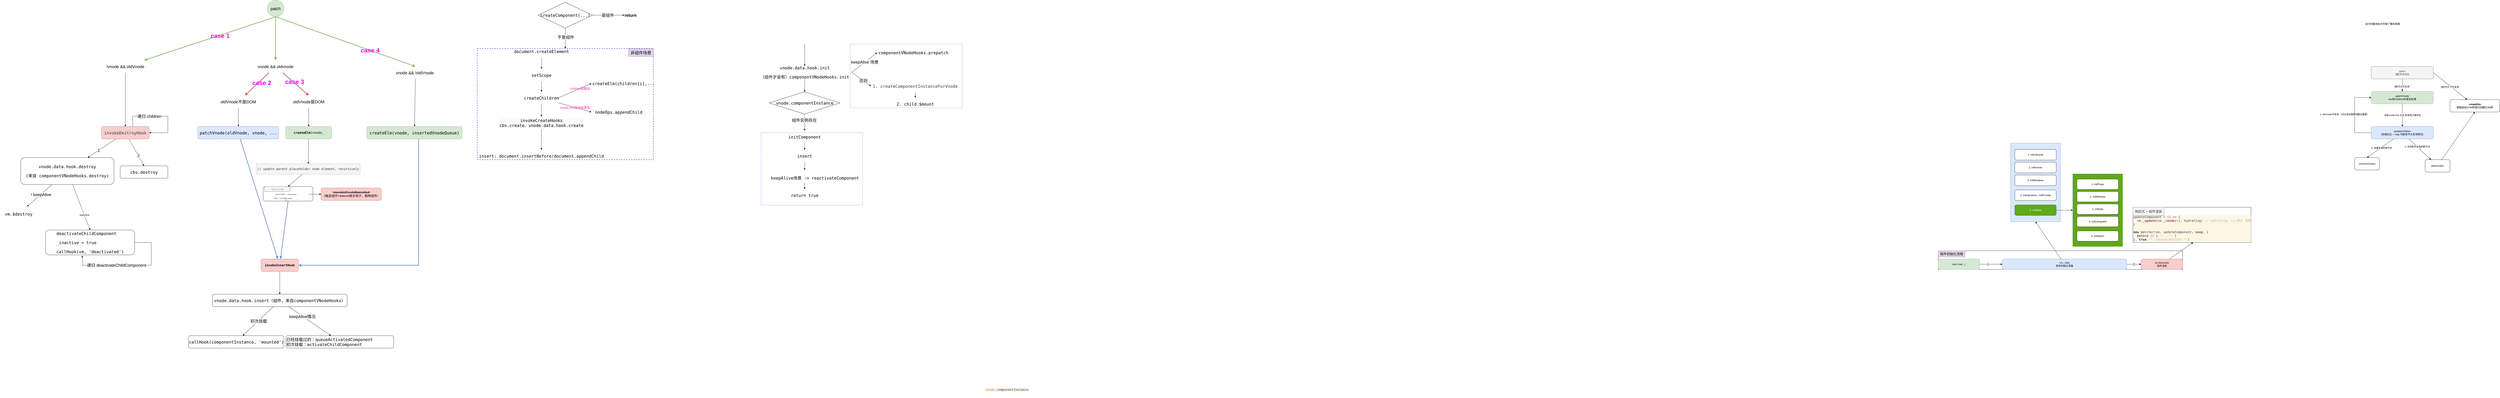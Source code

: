 <mxfile version="20.8.16" type="github">
  <diagram id="CYfjbphqx9tA-r45BFys" name="第 1 页">
    <mxGraphModel dx="9747" dy="4791" grid="1" gridSize="10" guides="1" tooltips="1" connect="1" arrows="1" fold="1" page="1" pageScale="1" pageWidth="827" pageHeight="1169" math="0" shadow="0">
      <root>
        <mxCell id="0" />
        <mxCell id="1" parent="0" />
        <mxCell id="4bwGVamTZCCQDD6INmVC-34" value="" style="rounded=0;whiteSpace=wrap;html=1;dashed=1;labelBackgroundColor=none;strokeColor=#3333FF;strokeWidth=1;fontSize=20;fontColor=default;fillColor=none;" parent="1" vertex="1">
          <mxGeometry x="-3340" y="-3178" width="540" height="308" as="geometry" />
        </mxCell>
        <mxCell id="4bwGVamTZCCQDD6INmVC-33" value="" style="rounded=0;whiteSpace=wrap;html=1;dashed=1;labelBackgroundColor=none;fontSize=20;fillColor=none;strokeWidth=1;strokeColor=#3333FF;" parent="1" vertex="1">
          <mxGeometry x="-3770" y="-2750" width="490" height="350" as="geometry" />
        </mxCell>
        <mxCell id="4bwGVamTZCCQDD6INmVC-31" value="" style="rounded=0;whiteSpace=wrap;html=1;dashed=1;labelBackgroundColor=none;fontSize=20;fontColor=#333333;fillColor=none;strokeColor=#3333FF;strokeWidth=2;" parent="1" vertex="1">
          <mxGeometry x="-5140" y="-3157" width="850" height="537" as="geometry" />
        </mxCell>
        <mxCell id="IgrU8c0RmBnP60wYQgWF-72" value="" style="rounded=0;whiteSpace=wrap;html=1;labelBackgroundColor=none;fontSize=16;" parent="1" vertex="1">
          <mxGeometry x="1910" y="-2180" width="1180" height="90" as="geometry" />
        </mxCell>
        <mxCell id="-97AYH8ZoUTmS3safVxG-1" value="运行时脚本执行时做了哪些事情" style="text;html=1;strokeColor=none;fillColor=none;align=center;verticalAlign=middle;whiteSpace=wrap;rounded=0;" parent="1" vertex="1">
          <mxGeometry x="3920" y="-3300" width="270" height="50" as="geometry" />
        </mxCell>
        <mxCell id="nyC_OaXjF2CT9D5yMoAg-6" style="edgeStyle=orthogonalEdgeStyle;rounded=0;orthogonalLoop=1;jettySize=auto;html=1;entryX=0.5;entryY=0;entryDx=0;entryDy=0;" parent="1" source="nyC_OaXjF2CT9D5yMoAg-3" target="nyC_OaXjF2CT9D5yMoAg-4" edge="1">
          <mxGeometry relative="1" as="geometry" />
        </mxCell>
        <mxCell id="nyC_OaXjF2CT9D5yMoAg-7" value="(根)节点可复用" style="edgeLabel;html=1;align=center;verticalAlign=middle;resizable=0;points=[];" parent="nyC_OaXjF2CT9D5yMoAg-6" vertex="1" connectable="0">
          <mxGeometry x="0.233" y="-3" relative="1" as="geometry">
            <mxPoint as="offset" />
          </mxGeometry>
        </mxCell>
        <mxCell id="nyC_OaXjF2CT9D5yMoAg-13" style="rounded=0;orthogonalLoop=1;jettySize=auto;html=1;exitX=1;exitY=0.5;exitDx=0;exitDy=0;" parent="1" source="nyC_OaXjF2CT9D5yMoAg-3" target="nyC_OaXjF2CT9D5yMoAg-12" edge="1">
          <mxGeometry relative="1" as="geometry" />
        </mxCell>
        <mxCell id="nyC_OaXjF2CT9D5yMoAg-14" value="(根)节点 不可复用" style="edgeLabel;html=1;align=center;verticalAlign=middle;resizable=0;points=[];" parent="nyC_OaXjF2CT9D5yMoAg-13" vertex="1" connectable="0">
          <mxGeometry x="0.057" y="2" relative="1" as="geometry">
            <mxPoint x="-8" y="2" as="offset" />
          </mxGeometry>
        </mxCell>
        <mxCell id="nyC_OaXjF2CT9D5yMoAg-3" value="patch&lt;br&gt;(根)节点对比" style="rounded=1;whiteSpace=wrap;html=1;fillColor=#f5f5f5;fontColor=#333333;strokeColor=#666666;" parent="1" vertex="1">
          <mxGeometry x="4000" y="-3070" width="300" height="60" as="geometry" />
        </mxCell>
        <mxCell id="nyC_OaXjF2CT9D5yMoAg-10" style="edgeStyle=orthogonalEdgeStyle;rounded=0;orthogonalLoop=1;jettySize=auto;html=1;" parent="1" source="nyC_OaXjF2CT9D5yMoAg-4" target="nyC_OaXjF2CT9D5yMoAg-5" edge="1">
          <mxGeometry relative="1" as="geometry" />
        </mxCell>
        <mxCell id="nyC_OaXjF2CT9D5yMoAg-11" value="没有vnode.text 并且 新老孩子都存在" style="edgeLabel;html=1;align=center;verticalAlign=middle;resizable=0;points=[];" parent="nyC_OaXjF2CT9D5yMoAg-10" vertex="1" connectable="0">
          <mxGeometry x="-0.017" y="1" relative="1" as="geometry">
            <mxPoint y="1" as="offset" />
          </mxGeometry>
        </mxCell>
        <mxCell id="nyC_OaXjF2CT9D5yMoAg-4" value="patchVnode&lt;br&gt;text和children的差异处理" style="rounded=1;whiteSpace=wrap;html=1;fillColor=#d5e8d4;strokeColor=#82b366;" parent="1" vertex="1">
          <mxGeometry x="4000" y="-2950" width="300" height="60" as="geometry" />
        </mxCell>
        <mxCell id="nyC_OaXjF2CT9D5yMoAg-19" style="edgeStyle=orthogonalEdgeStyle;rounded=0;orthogonalLoop=1;jettySize=auto;html=1;entryX=0;entryY=0.5;entryDx=0;entryDy=0;" parent="1" source="nyC_OaXjF2CT9D5yMoAg-5" target="nyC_OaXjF2CT9D5yMoAg-4" edge="1">
          <mxGeometry relative="1" as="geometry">
            <Array as="points">
              <mxPoint x="3920" y="-2750" />
              <mxPoint x="3920" y="-2920" />
            </Array>
          </mxGeometry>
        </mxCell>
        <mxCell id="nyC_OaXjF2CT9D5yMoAg-20" value="1. oldVnode可复用 （对比完还需要调整位置哦）" style="edgeLabel;html=1;align=center;verticalAlign=middle;resizable=0;points=[];" parent="nyC_OaXjF2CT9D5yMoAg-19" vertex="1" connectable="0">
          <mxGeometry x="0.174" y="-2" relative="1" as="geometry">
            <mxPoint x="-52" y="24" as="offset" />
          </mxGeometry>
        </mxCell>
        <mxCell id="nyC_OaXjF2CT9D5yMoAg-29" style="rounded=0;orthogonalLoop=1;jettySize=auto;html=1;" parent="1" source="nyC_OaXjF2CT9D5yMoAg-5" target="nyC_OaXjF2CT9D5yMoAg-27" edge="1">
          <mxGeometry relative="1" as="geometry" />
        </mxCell>
        <mxCell id="nyC_OaXjF2CT9D5yMoAg-32" value="2. 未找到可复用的新节点" style="edgeLabel;html=1;align=center;verticalAlign=middle;resizable=0;points=[];" parent="nyC_OaXjF2CT9D5yMoAg-29" vertex="1" connectable="0">
          <mxGeometry x="-0.258" y="1" relative="1" as="geometry">
            <mxPoint as="offset" />
          </mxGeometry>
        </mxCell>
        <mxCell id="nyC_OaXjF2CT9D5yMoAg-30" style="rounded=0;orthogonalLoop=1;jettySize=auto;html=1;entryX=0.5;entryY=0;entryDx=0;entryDy=0;" parent="1" source="nyC_OaXjF2CT9D5yMoAg-5" target="nyC_OaXjF2CT9D5yMoAg-23" edge="1">
          <mxGeometry relative="1" as="geometry" />
        </mxCell>
        <mxCell id="nyC_OaXjF2CT9D5yMoAg-31" value="3. 未被复用的老节点" style="edgeLabel;html=1;align=center;verticalAlign=middle;resizable=0;points=[];" parent="nyC_OaXjF2CT9D5yMoAg-30" vertex="1" connectable="0">
          <mxGeometry x="-0.07" y="1" relative="1" as="geometry">
            <mxPoint x="1" as="offset" />
          </mxGeometry>
        </mxCell>
        <mxCell id="nyC_OaXjF2CT9D5yMoAg-5" value="updateChildren&lt;br&gt;(双端对比 + map 判断老节点复用情况)" style="rounded=1;whiteSpace=wrap;html=1;fillColor=#dae8fc;strokeColor=#6c8ebf;" parent="1" vertex="1">
          <mxGeometry x="4000" y="-2780" width="300" height="60" as="geometry" />
        </mxCell>
        <mxCell id="nyC_OaXjF2CT9D5yMoAg-12" value="&lt;b&gt;createElm&lt;/b&gt;&lt;br&gt;根据虚拟DOM树递归创建DOM树" style="rounded=1;whiteSpace=wrap;html=1;" parent="1" vertex="1">
          <mxGeometry x="4380" y="-2910" width="240" height="60" as="geometry" />
        </mxCell>
        <mxCell id="nyC_OaXjF2CT9D5yMoAg-23" value="removeVnodes" style="rounded=1;whiteSpace=wrap;html=1;" parent="1" vertex="1">
          <mxGeometry x="3920" y="-2630" width="120" height="60" as="geometry" />
        </mxCell>
        <mxCell id="nyC_OaXjF2CT9D5yMoAg-35" style="edgeStyle=none;rounded=0;orthogonalLoop=1;jettySize=auto;html=1;entryX=0.5;entryY=1;entryDx=0;entryDy=0;" parent="1" source="nyC_OaXjF2CT9D5yMoAg-27" target="nyC_OaXjF2CT9D5yMoAg-12" edge="1">
          <mxGeometry relative="1" as="geometry" />
        </mxCell>
        <mxCell id="nyC_OaXjF2CT9D5yMoAg-27" value="addVnodes" style="rounded=1;whiteSpace=wrap;html=1;" parent="1" vertex="1">
          <mxGeometry x="4260" y="-2620" width="120" height="60" as="geometry" />
        </mxCell>
        <mxCell id="IgrU8c0RmBnP60wYQgWF-32" value="" style="group;fillColor=#fff2cc;strokeColor=#d6b656;container=0;" parent="1" vertex="1" connectable="0">
          <mxGeometry x="2260" y="-2700" width="240" height="380" as="geometry" />
        </mxCell>
        <mxCell id="IgrU8c0RmBnP60wYQgWF-27" value="" style="rounded=0;whiteSpace=wrap;html=1;labelBackgroundColor=none;fontSize=16;fillColor=#dae8fc;strokeColor=#6c8ebf;" parent="1" vertex="1">
          <mxGeometry x="2260" y="-2700" width="240" height="380" as="geometry" />
        </mxCell>
        <mxCell id="IgrU8c0RmBnP60wYQgWF-4" value="1. initLifecycle" style="rounded=1;whiteSpace=wrap;html=1;" parent="1" vertex="1">
          <mxGeometry x="2280" y="-2669.412" width="200" height="51.471" as="geometry" />
        </mxCell>
        <mxCell id="IgrU8c0RmBnP60wYQgWF-5" value="2. initEvents" style="rounded=1;whiteSpace=wrap;html=1;" parent="1" vertex="1">
          <mxGeometry x="2280" y="-2607.647" width="200" height="51.471" as="geometry" />
        </mxCell>
        <mxCell id="IgrU8c0RmBnP60wYQgWF-6" value="3. initRenderer" style="rounded=1;whiteSpace=wrap;html=1;" parent="1" vertex="1">
          <mxGeometry x="2280" y="-2545.882" width="200" height="51.471" as="geometry" />
        </mxCell>
        <mxCell id="IgrU8c0RmBnP60wYQgWF-7" value="4. initInjections、initProvide" style="rounded=1;whiteSpace=wrap;html=1;" parent="1" vertex="1">
          <mxGeometry x="2280" y="-2473.824" width="200" height="51.471" as="geometry" />
        </mxCell>
        <mxCell id="IgrU8c0RmBnP60wYQgWF-8" value="5. initState" style="rounded=1;whiteSpace=wrap;html=1;fillColor=#60a917;fontColor=#ffffff;strokeColor=#2D7600;" parent="1" vertex="1">
          <mxGeometry x="2280" y="-2401.765" width="200" height="51.471" as="geometry" />
        </mxCell>
        <mxCell id="IgrU8c0RmBnP60wYQgWF-45" style="rounded=0;orthogonalLoop=1;jettySize=auto;html=1;fontSize=16;" parent="1" source="IgrU8c0RmBnP60wYQgWF-8" target="IgrU8c0RmBnP60wYQgWF-44" edge="1">
          <mxGeometry relative="1" as="geometry" />
        </mxCell>
        <mxCell id="IgrU8c0RmBnP60wYQgWF-66" style="edgeStyle=none;rounded=0;orthogonalLoop=1;jettySize=auto;html=1;entryX=0;entryY=0.5;entryDx=0;entryDy=0;fontSize=16;" parent="1" source="IgrU8c0RmBnP60wYQgWF-55" target="IgrU8c0RmBnP60wYQgWF-56" edge="1">
          <mxGeometry relative="1" as="geometry" />
        </mxCell>
        <mxCell id="IgrU8c0RmBnP60wYQgWF-69" value="1" style="edgeLabel;html=1;align=center;verticalAlign=middle;resizable=0;points=[];fontSize=16;" parent="IgrU8c0RmBnP60wYQgWF-66" vertex="1" connectable="0">
          <mxGeometry x="-0.257" y="1" relative="1" as="geometry">
            <mxPoint y="1" as="offset" />
          </mxGeometry>
        </mxCell>
        <mxCell id="IgrU8c0RmBnP60wYQgWF-55" value="new Vue(...)" style="rounded=1;whiteSpace=wrap;html=1;fillColor=#d5e8d4;strokeColor=#82b366;" parent="1" vertex="1">
          <mxGeometry x="1910" y="-2140" width="200" height="50" as="geometry" />
        </mxCell>
        <mxCell id="IgrU8c0RmBnP60wYQgWF-68" style="edgeStyle=none;rounded=0;orthogonalLoop=1;jettySize=auto;html=1;entryX=0;entryY=0.5;entryDx=0;entryDy=0;fontSize=16;" parent="1" source="IgrU8c0RmBnP60wYQgWF-56" target="IgrU8c0RmBnP60wYQgWF-67" edge="1">
          <mxGeometry relative="1" as="geometry" />
        </mxCell>
        <mxCell id="IgrU8c0RmBnP60wYQgWF-70" value="2" style="edgeLabel;html=1;align=center;verticalAlign=middle;resizable=0;points=[];fontSize=16;" parent="IgrU8c0RmBnP60wYQgWF-68" vertex="1" connectable="0">
          <mxGeometry y="1" relative="1" as="geometry">
            <mxPoint y="1" as="offset" />
          </mxGeometry>
        </mxCell>
        <mxCell id="IgrU8c0RmBnP60wYQgWF-56" value="vm._init()&lt;br&gt;各种初始化准备" style="rounded=1;whiteSpace=wrap;html=1;fillColor=#dae8fc;strokeColor=#6c8ebf;" parent="1" vertex="1">
          <mxGeometry x="2220" y="-2140" width="600" height="50" as="geometry" />
        </mxCell>
        <mxCell id="IgrU8c0RmBnP60wYQgWF-62" value="" style="group" parent="1" vertex="1" connectable="0">
          <mxGeometry x="2560" y="-2551.03" width="240" height="350" as="geometry" />
        </mxCell>
        <mxCell id="IgrU8c0RmBnP60wYQgWF-44" value="" style="rounded=0;whiteSpace=wrap;html=1;labelBackgroundColor=none;fontSize=16;fillColor=#60a917;strokeColor=#2D7600;fontColor=#ffffff;" parent="IgrU8c0RmBnP60wYQgWF-62" vertex="1">
          <mxGeometry width="240" height="350" as="geometry" />
        </mxCell>
        <mxCell id="IgrU8c0RmBnP60wYQgWF-9" value="1. initProps" style="rounded=1;whiteSpace=wrap;html=1;" parent="IgrU8c0RmBnP60wYQgWF-62" vertex="1">
          <mxGeometry x="20" y="25" width="200" height="50" as="geometry" />
        </mxCell>
        <mxCell id="IgrU8c0RmBnP60wYQgWF-10" value="2.&amp;nbsp;initMethods" style="rounded=1;whiteSpace=wrap;html=1;" parent="IgrU8c0RmBnP60wYQgWF-62" vertex="1">
          <mxGeometry x="20" y="85" width="200" height="50" as="geometry" />
        </mxCell>
        <mxCell id="IgrU8c0RmBnP60wYQgWF-11" value="3.&amp;nbsp;initData" style="rounded=1;whiteSpace=wrap;html=1;" parent="IgrU8c0RmBnP60wYQgWF-62" vertex="1">
          <mxGeometry x="20" y="145" width="200" height="50" as="geometry" />
        </mxCell>
        <mxCell id="IgrU8c0RmBnP60wYQgWF-12" value="4.&amp;nbsp;initComputed" style="rounded=1;whiteSpace=wrap;html=1;" parent="IgrU8c0RmBnP60wYQgWF-62" vertex="1">
          <mxGeometry x="20" y="205" width="200" height="50" as="geometry" />
        </mxCell>
        <mxCell id="IgrU8c0RmBnP60wYQgWF-13" value="5.&amp;nbsp;initWatch" style="rounded=1;whiteSpace=wrap;html=1;" parent="IgrU8c0RmBnP60wYQgWF-62" vertex="1">
          <mxGeometry x="20" y="275" width="200" height="50" as="geometry" />
        </mxCell>
        <mxCell id="IgrU8c0RmBnP60wYQgWF-67" value="vm.$mount()&lt;br&gt;组件渲染" style="rounded=1;whiteSpace=wrap;html=1;fillColor=#f8cecc;strokeColor=#b85450;" parent="1" vertex="1">
          <mxGeometry x="2890" y="-2140" width="200" height="50" as="geometry" />
        </mxCell>
        <mxCell id="IgrU8c0RmBnP60wYQgWF-65" style="edgeStyle=none;rounded=0;orthogonalLoop=1;jettySize=auto;html=1;entryX=0.5;entryY=1;entryDx=0;entryDy=0;fontSize=16;" parent="1" source="IgrU8c0RmBnP60wYQgWF-56" target="IgrU8c0RmBnP60wYQgWF-27" edge="1">
          <mxGeometry relative="1" as="geometry" />
        </mxCell>
        <mxCell id="IgrU8c0RmBnP60wYQgWF-73" value="组件初始化流程" style="text;html=1;strokeColor=#9673a6;fillColor=#e1d5e7;align=center;verticalAlign=middle;whiteSpace=wrap;rounded=0;fontSize=16;" parent="1" vertex="1">
          <mxGeometry x="1910" y="-2180" width="130" height="30" as="geometry" />
        </mxCell>
        <mxCell id="IgrU8c0RmBnP60wYQgWF-80" value="" style="group" parent="1" vertex="1" connectable="0">
          <mxGeometry x="2850" y="-2390" width="570" height="170" as="geometry" />
        </mxCell>
        <mxCell id="IgrU8c0RmBnP60wYQgWF-78" value="" style="rounded=0;whiteSpace=wrap;html=1;labelBackgroundColor=none;fontSize=16;" parent="IgrU8c0RmBnP60wYQgWF-80" vertex="1">
          <mxGeometry width="570" height="170" as="geometry" />
        </mxCell>
        <mxCell id="IgrU8c0RmBnP60wYQgWF-76" value="&lt;pre style=&quot;background-color:#fdf6e3;color:#2f3f50;font-family:&#39;Fira Code&#39;,monospace;font-size:11.3pt;&quot;&gt;updateComponent &lt;span style=&quot;color:#9b3a63;&quot;&gt;= &lt;/span&gt;() &lt;span style=&quot;color:#9b3a63;&quot;&gt;=&amp;gt; &lt;/span&gt;{&lt;br&gt;  vm.&lt;span style=&quot;color:#9b3a63;font-weight:bold;&quot;&gt;_update&lt;/span&gt;(vm.&lt;span style=&quot;color:#9b3a63;font-weight:bold;&quot;&gt;_render&lt;/span&gt;(), hydrating) &lt;span style=&quot;color:#beb7a2;font-style:italic;&quot;&gt;// hydrating: ssr&lt;/span&gt;&lt;span style=&quot;color:#beb7a2;font-style:italic;font-family:&#39;Menlo-Regular&#39;,monospace;&quot;&gt;相关 忽略&lt;br&gt;&lt;/span&gt;}&lt;br&gt;&lt;br&gt;&lt;span style=&quot;color:#16395a;font-weight:bold;&quot;&gt;new &lt;/span&gt;Watcher(vm, updateComponent, &lt;span style=&quot;color:#9b3a63;font-weight:bold;&quot;&gt;noop&lt;/span&gt;, {&lt;br&gt;  &lt;span style=&quot;color:#9b3a63;font-weight:bold;&quot;&gt;before &lt;/span&gt;() { &lt;span style=&quot;color:#beb7a2;font-style:italic;&quot;&gt;/*...*/ &lt;/span&gt;}&lt;br&gt;}, &lt;span style=&quot;color:#16395a;font-weight:bold;&quot;&gt;true &lt;/span&gt;&lt;span style=&quot;color:#beb7a2;font-style:italic;&quot;&gt;/* isRenderWatcher */&lt;/span&gt;)&lt;/pre&gt;" style="text;whiteSpace=wrap;html=1;fontSize=16;verticalAlign=middle;" parent="IgrU8c0RmBnP60wYQgWF-80" vertex="1">
          <mxGeometry y="39.71" width="570" height="121.76" as="geometry" />
        </mxCell>
        <mxCell id="IgrU8c0RmBnP60wYQgWF-77" value="响应式 + 组件渲染" style="rounded=0;whiteSpace=wrap;html=1;labelBackgroundColor=none;fontSize=16;fillColor=#f5f5f5;strokeColor=#666666;fontColor=#333333;" parent="IgrU8c0RmBnP60wYQgWF-80" vertex="1">
          <mxGeometry width="150" height="40" as="geometry" />
        </mxCell>
        <mxCell id="IgrU8c0RmBnP60wYQgWF-79" style="edgeStyle=none;rounded=0;orthogonalLoop=1;jettySize=auto;html=1;exitX=1;exitY=0.5;exitDx=0;exitDy=0;fontSize=16;" parent="IgrU8c0RmBnP60wYQgWF-80" source="IgrU8c0RmBnP60wYQgWF-77" target="IgrU8c0RmBnP60wYQgWF-77" edge="1">
          <mxGeometry relative="1" as="geometry" />
        </mxCell>
        <mxCell id="IgrU8c0RmBnP60wYQgWF-81" style="edgeStyle=none;rounded=0;orthogonalLoop=1;jettySize=auto;html=1;fontSize=16;entryX=0.509;entryY=1.07;entryDx=0;entryDy=0;entryPerimeter=0;" parent="1" source="IgrU8c0RmBnP60wYQgWF-67" target="IgrU8c0RmBnP60wYQgWF-76" edge="1">
          <mxGeometry relative="1" as="geometry" />
        </mxCell>
        <mxCell id="qLNd9muEBpBftxDDXbBB-7" style="rounded=0;orthogonalLoop=1;jettySize=auto;html=1;entryX=0.5;entryY=0;entryDx=0;entryDy=0;" parent="1" source="qLNd9muEBpBftxDDXbBB-2" target="qLNd9muEBpBftxDDXbBB-5" edge="1">
          <mxGeometry relative="1" as="geometry" />
        </mxCell>
        <mxCell id="qLNd9muEBpBftxDDXbBB-20" value="&lt;font style=&quot;font-size: 20px;&quot;&gt;2&lt;/font&gt;" style="edgeLabel;html=1;align=center;verticalAlign=middle;resizable=0;points=[];labelBackgroundColor=default;fontColor=default;" parent="qLNd9muEBpBftxDDXbBB-7" vertex="1" connectable="0">
          <mxGeometry x="0.218" y="1" relative="1" as="geometry">
            <mxPoint y="1" as="offset" />
          </mxGeometry>
        </mxCell>
        <mxCell id="qLNd9muEBpBftxDDXbBB-8" style="rounded=0;orthogonalLoop=1;jettySize=auto;html=1;" parent="1" source="qLNd9muEBpBftxDDXbBB-2" target="qLNd9muEBpBftxDDXbBB-6" edge="1">
          <mxGeometry relative="1" as="geometry" />
        </mxCell>
        <mxCell id="qLNd9muEBpBftxDDXbBB-21" value="&lt;font style=&quot;font-size: 20px;&quot;&gt;1&lt;/font&gt;" style="edgeLabel;html=1;align=center;verticalAlign=middle;resizable=0;points=[];labelBackgroundColor=default;fontColor=default;" parent="qLNd9muEBpBftxDDXbBB-8" vertex="1" connectable="0">
          <mxGeometry x="0.21" y="-2" relative="1" as="geometry">
            <mxPoint y="1" as="offset" />
          </mxGeometry>
        </mxCell>
        <mxCell id="qLNd9muEBpBftxDDXbBB-2" value="&lt;pre style=&quot;color: rgb(47, 63, 80); font-family: &amp;quot;Fira Code&amp;quot;, monospace; font-size: 20px;&quot;&gt;invokeDestroyHook&lt;/pre&gt;" style="rounded=1;whiteSpace=wrap;html=1;fillColor=#f8cecc;strokeColor=#b85450;fontSize=20;" parent="1" vertex="1">
          <mxGeometry x="-6953" y="-2780" width="230" height="60" as="geometry" />
        </mxCell>
        <mxCell id="qLNd9muEBpBftxDDXbBB-5" value="&lt;pre style=&quot;font-family: &amp;quot;Fira Code&amp;quot;, monospace; font-size: 20px;&quot;&gt;cbs.destroy&lt;/pre&gt;" style="rounded=1;whiteSpace=wrap;html=1;labelBackgroundColor=none;fontColor=default;fontSize=20;" parent="1" vertex="1">
          <mxGeometry x="-6863" y="-2590" width="230" height="60" as="geometry" />
        </mxCell>
        <mxCell id="qLNd9muEBpBftxDDXbBB-17" style="edgeStyle=none;rounded=0;orthogonalLoop=1;jettySize=auto;html=1;entryX=0.5;entryY=0;entryDx=0;entryDy=0;labelBackgroundColor=default;fontColor=default;" parent="1" source="qLNd9muEBpBftxDDXbBB-6" target="qLNd9muEBpBftxDDXbBB-31" edge="1">
          <mxGeometry relative="1" as="geometry">
            <mxPoint x="-6243" y="-2770.192" as="targetPoint" />
          </mxGeometry>
        </mxCell>
        <mxCell id="qLNd9muEBpBftxDDXbBB-19" value="keepAlive" style="edgeLabel;html=1;align=center;verticalAlign=middle;resizable=0;points=[];labelBackgroundColor=default;fontColor=default;" parent="qLNd9muEBpBftxDDXbBB-17" vertex="1" connectable="0">
          <mxGeometry x="0.34" y="1" relative="1" as="geometry">
            <mxPoint as="offset" />
          </mxGeometry>
        </mxCell>
        <mxCell id="Tw7vDCOJv9hkWKka9X_p-127" style="rounded=0;orthogonalLoop=1;jettySize=auto;html=1;labelBackgroundColor=default;fontSize=20;fontColor=default;" parent="1" source="qLNd9muEBpBftxDDXbBB-6" target="qLNd9muEBpBftxDDXbBB-11" edge="1">
          <mxGeometry relative="1" as="geometry" />
        </mxCell>
        <mxCell id="Tw7vDCOJv9hkWKka9X_p-138" value="!&amp;nbsp;keepAlive" style="edgeLabel;html=1;align=center;verticalAlign=middle;resizable=0;points=[];fontSize=20;fontColor=default;" parent="Tw7vDCOJv9hkWKka9X_p-127" vertex="1" connectable="0">
          <mxGeometry x="-0.1" y="1" relative="1" as="geometry">
            <mxPoint y="-1" as="offset" />
          </mxGeometry>
        </mxCell>
        <mxCell id="qLNd9muEBpBftxDDXbBB-6" value="&lt;pre style=&quot;font-family: &amp;quot;Fira Code&amp;quot;, monospace; font-size: 20px;&quot;&gt;vnode.data.hook.destroy&lt;/pre&gt;&lt;pre style=&quot;font-family: &amp;quot;Fira Code&amp;quot;, monospace; font-size: 20px;&quot;&gt;(来自 componentVNodeHooks.destroy)&lt;/pre&gt;" style="rounded=1;html=1;labelBackgroundColor=none;fontColor=default;fillColor=none;fontSize=20;whiteSpace=wrap;" parent="1" vertex="1">
          <mxGeometry x="-7343" y="-2630" width="450" height="130" as="geometry" />
        </mxCell>
        <mxCell id="qLNd9muEBpBftxDDXbBB-11" value="&lt;pre style=&quot;font-family: &amp;quot;Fira Code&amp;quot;, monospace; font-size: 20px;&quot;&gt;vm.$destroy&lt;/pre&gt;" style="text;whiteSpace=wrap;html=1;labelBackgroundColor=none;fontColor=default;fontSize=20;verticalAlign=middle;align=center;" parent="1" vertex="1">
          <mxGeometry x="-7443" y="-2394" width="180" height="72" as="geometry" />
        </mxCell>
        <mxCell id="qLNd9muEBpBftxDDXbBB-31" value="&lt;pre style=&quot;border-color: var(--border-color); text-align: left; font-family: &amp;quot;Fira Code&amp;quot;, monospace; font-size: 20px;&quot;&gt;deactivateChildComponent&lt;br style=&quot;border-color: var(--border-color); font-size: 20px;&quot;&gt;&lt;pre style=&quot;border-color: var(--border-color); font-family: &amp;quot;Fira Code&amp;quot;, monospace; font-size: 20px;&quot;&gt;_inactive = true&lt;br style=&quot;border-color: var(--border-color); font-size: 20px;&quot;&gt;&lt;pre style=&quot;border-color: var(--border-color); font-family: &amp;quot;Fira Code&amp;quot;, monospace; font-size: 20px;&quot;&gt;callHook(vm, &lt;span style=&quot;border-color: var(--border-color); font-size: 20px;&quot;&gt;&#39;deactivated&#39;&lt;/span&gt;)&lt;/pre&gt;&lt;/pre&gt;&lt;/pre&gt;" style="rounded=1;whiteSpace=wrap;html=1;labelBackgroundColor=none;fontColor=default;fontSize=20;fontStyle=0;" parent="1" vertex="1">
          <mxGeometry x="-7223" y="-2280" width="430" height="120" as="geometry" />
        </mxCell>
        <mxCell id="qLNd9muEBpBftxDDXbBB-32" style="edgeStyle=orthogonalEdgeStyle;rounded=0;orthogonalLoop=1;jettySize=auto;html=1;entryX=0.412;entryY=1.028;entryDx=0;entryDy=0;entryPerimeter=0;exitX=1;exitY=0.5;exitDx=0;exitDy=0;labelBackgroundColor=default;fontColor=default;" parent="1" source="qLNd9muEBpBftxDDXbBB-31" target="qLNd9muEBpBftxDDXbBB-31" edge="1">
          <mxGeometry relative="1" as="geometry">
            <Array as="points">
              <mxPoint x="-6713" y="-2220" />
              <mxPoint x="-6713" y="-2110" />
              <mxPoint x="-7046" y="-2110" />
            </Array>
          </mxGeometry>
        </mxCell>
        <mxCell id="qLNd9muEBpBftxDDXbBB-33" value="&lt;font style=&quot;font-size: 20px;&quot;&gt;递归&amp;nbsp;&lt;/font&gt;deactivateChildComponent" style="edgeLabel;html=1;align=center;verticalAlign=middle;resizable=0;points=[];labelBackgroundColor=default;fontColor=default;fontSize=20;" parent="qLNd9muEBpBftxDDXbBB-32" vertex="1" connectable="0">
          <mxGeometry x="0.469" y="-1" relative="1" as="geometry">
            <mxPoint x="60" as="offset" />
          </mxGeometry>
        </mxCell>
        <mxCell id="Tw7vDCOJv9hkWKka9X_p-125" style="edgeStyle=orthogonalEdgeStyle;rounded=0;orthogonalLoop=1;jettySize=auto;html=1;labelBackgroundColor=default;fontSize=20;fontColor=default;" parent="1" source="qLNd9muEBpBftxDDXbBB-36" target="qLNd9muEBpBftxDDXbBB-2" edge="1">
          <mxGeometry relative="1" as="geometry" />
        </mxCell>
        <mxCell id="qLNd9muEBpBftxDDXbBB-36" value="!vnode &amp;amp;&amp;amp; oldVnode" style="text;html=1;strokeColor=none;fillColor=none;align=center;verticalAlign=middle;whiteSpace=wrap;rounded=0;fontSize=20;" parent="1" vertex="1">
          <mxGeometry x="-6938" y="-3100" width="200" height="60" as="geometry" />
        </mxCell>
        <mxCell id="qLNd9muEBpBftxDDXbBB-49" style="rounded=0;orthogonalLoop=1;jettySize=auto;html=1;" parent="1" source="qLNd9muEBpBftxDDXbBB-37" target="qLNd9muEBpBftxDDXbBB-38" edge="1">
          <mxGeometry relative="1" as="geometry" />
        </mxCell>
        <mxCell id="qLNd9muEBpBftxDDXbBB-37" value="vnode &amp;amp;&amp;amp; !oldVnode&amp;nbsp;" style="text;html=1;strokeColor=none;fillColor=none;align=center;verticalAlign=middle;whiteSpace=wrap;rounded=0;fontSize=20;" parent="1" vertex="1">
          <mxGeometry x="-5538" y="-3070" width="200" height="60" as="geometry" />
        </mxCell>
        <mxCell id="qLNd9muEBpBftxDDXbBB-56" style="rounded=0;orthogonalLoop=1;jettySize=auto;html=1;fillColor=#dae8fc;strokeColor=#6c8ebf;strokeWidth=3;edgeStyle=orthogonalEdgeStyle;" parent="1" source="qLNd9muEBpBftxDDXbBB-38" target="qLNd9muEBpBftxDDXbBB-55" edge="1">
          <mxGeometry relative="1" as="geometry">
            <Array as="points">
              <mxPoint x="-5423" y="-2110" />
            </Array>
          </mxGeometry>
        </mxCell>
        <mxCell id="qLNd9muEBpBftxDDXbBB-38" value="&lt;pre style=&quot;font-family: &amp;quot;Fira Code&amp;quot;, monospace; font-size: 20px;&quot;&gt;&lt;pre style=&quot;font-family: &amp;quot;Fira Code&amp;quot;, monospace; font-size: 20px;&quot;&gt;createElm(&lt;span style=&quot;font-size: 20px;&quot;&gt;vnode&lt;/span&gt;, insertedVnodeQueue)&lt;/pre&gt;&lt;/pre&gt;" style="rounded=1;whiteSpace=wrap;html=1;fillColor=#d5e8d4;strokeColor=#82b366;labelBackgroundColor=none;fontColor=default;fontSize=20;" parent="1" vertex="1">
          <mxGeometry x="-5673" y="-2780" width="460" height="60" as="geometry" />
        </mxCell>
        <mxCell id="qLNd9muEBpBftxDDXbBB-47" style="rounded=0;orthogonalLoop=1;jettySize=auto;html=1;fontSize=20;fillColor=#f8cecc;strokeColor=#b85450;strokeWidth=3;" parent="1" source="qLNd9muEBpBftxDDXbBB-39" target="qLNd9muEBpBftxDDXbBB-40" edge="1">
          <mxGeometry relative="1" as="geometry" />
        </mxCell>
        <mxCell id="Tw7vDCOJv9hkWKka9X_p-176" value="case 2" style="edgeLabel;html=1;align=center;verticalAlign=middle;resizable=0;points=[];fontSize=30;fontColor=#FF00FF;fontStyle=1;labelBackgroundColor=none;" parent="qLNd9muEBpBftxDDXbBB-47" vertex="1" connectable="0">
          <mxGeometry x="-0.26" y="10" relative="1" as="geometry">
            <mxPoint x="1" as="offset" />
          </mxGeometry>
        </mxCell>
        <mxCell id="qLNd9muEBpBftxDDXbBB-48" style="rounded=0;orthogonalLoop=1;jettySize=auto;html=1;entryX=0.5;entryY=0;entryDx=0;entryDy=0;fontSize=20;fillColor=#f8cecc;strokeColor=#b85450;strokeWidth=3;" parent="1" source="qLNd9muEBpBftxDDXbBB-39" target="qLNd9muEBpBftxDDXbBB-43" edge="1">
          <mxGeometry relative="1" as="geometry" />
        </mxCell>
        <mxCell id="Tw7vDCOJv9hkWKka9X_p-177" value="case 3" style="edgeLabel;html=1;align=center;verticalAlign=middle;resizable=0;points=[];fontSize=30;fontColor=#FF00FF;fontStyle=1;labelBackgroundColor=none;" parent="qLNd9muEBpBftxDDXbBB-48" vertex="1" connectable="0">
          <mxGeometry x="-0.141" y="6" relative="1" as="geometry">
            <mxPoint x="-1" as="offset" />
          </mxGeometry>
        </mxCell>
        <mxCell id="qLNd9muEBpBftxDDXbBB-39" value="vnode &amp;amp;&amp;amp; oldvnode" style="text;html=1;strokeColor=none;fillColor=none;align=center;verticalAlign=middle;whiteSpace=wrap;rounded=0;fontSize=20;" parent="1" vertex="1">
          <mxGeometry x="-6213" y="-3100" width="200" height="60" as="geometry" />
        </mxCell>
        <mxCell id="qLNd9muEBpBftxDDXbBB-45" style="rounded=0;orthogonalLoop=1;jettySize=auto;html=1;" parent="1" source="qLNd9muEBpBftxDDXbBB-40" target="qLNd9muEBpBftxDDXbBB-42" edge="1">
          <mxGeometry relative="1" as="geometry" />
        </mxCell>
        <mxCell id="qLNd9muEBpBftxDDXbBB-40" value="oldVnode不是DOM" style="text;html=1;strokeColor=none;fillColor=none;align=center;verticalAlign=middle;whiteSpace=wrap;rounded=0;fontSize=20;" parent="1" vertex="1">
          <mxGeometry x="-6393" y="-2930" width="200" height="60" as="geometry" />
        </mxCell>
        <mxCell id="Tw7vDCOJv9hkWKka9X_p-6" style="edgeStyle=none;rounded=0;orthogonalLoop=1;jettySize=auto;html=1;fillColor=#dae8fc;strokeColor=#6c8ebf;strokeWidth=3;" parent="1" source="qLNd9muEBpBftxDDXbBB-42" target="qLNd9muEBpBftxDDXbBB-55" edge="1">
          <mxGeometry relative="1" as="geometry" />
        </mxCell>
        <mxCell id="qLNd9muEBpBftxDDXbBB-42" value="&lt;pre style=&quot;font-family: &amp;quot;Fira Code&amp;quot;, monospace; font-size: 20px;&quot;&gt;&lt;pre style=&quot;font-family: &amp;quot;Fira Code&amp;quot;, monospace;&quot;&gt;patchVnode(oldVnode, vnode, ...&lt;/pre&gt;&lt;/pre&gt;" style="rounded=1;whiteSpace=wrap;html=1;fillColor=#dae8fc;strokeColor=#6c8ebf;" parent="1" vertex="1">
          <mxGeometry x="-6488.5" y="-2780" width="391" height="60" as="geometry" />
        </mxCell>
        <mxCell id="qLNd9muEBpBftxDDXbBB-46" style="rounded=0;orthogonalLoop=1;jettySize=auto;html=1;" parent="1" source="qLNd9muEBpBftxDDXbBB-43" target="qLNd9muEBpBftxDDXbBB-44" edge="1">
          <mxGeometry relative="1" as="geometry" />
        </mxCell>
        <mxCell id="qLNd9muEBpBftxDDXbBB-43" value="oldVnode是DOM" style="text;html=1;strokeColor=none;fillColor=none;align=center;verticalAlign=middle;whiteSpace=wrap;rounded=0;fontSize=20;" parent="1" vertex="1">
          <mxGeometry x="-6053" y="-2930" width="200" height="60" as="geometry" />
        </mxCell>
        <mxCell id="qLNd9muEBpBftxDDXbBB-52" style="rounded=0;orthogonalLoop=1;jettySize=auto;html=1;" parent="1" source="qLNd9muEBpBftxDDXbBB-44" target="qLNd9muEBpBftxDDXbBB-51" edge="1">
          <mxGeometry relative="1" as="geometry" />
        </mxCell>
        <mxCell id="qLNd9muEBpBftxDDXbBB-51" value="&lt;pre style=&quot;font-family: &amp;quot;Fira Code&amp;quot;, monospace; font-size: 11.3pt;&quot;&gt;&lt;span style=&quot;font-style: italic;&quot;&gt;// update parent placeholder node element, recursively&lt;/span&gt;&lt;/pre&gt;" style="text;whiteSpace=wrap;html=1;fontColor=#333333;labelBackgroundColor=none;strokeColor=#666666;dashed=1;verticalAlign=middle;align=center;fillColor=#f5f5f5;" parent="1" vertex="1">
          <mxGeometry x="-6205.64" y="-2600" width="500.5" height="50" as="geometry" />
        </mxCell>
        <mxCell id="Tw7vDCOJv9hkWKka9X_p-113" style="edgeStyle=none;rounded=0;orthogonalLoop=1;jettySize=auto;html=1;fontSize=15;" parent="1" source="qLNd9muEBpBftxDDXbBB-55" target="Tw7vDCOJv9hkWKka9X_p-112" edge="1">
          <mxGeometry relative="1" as="geometry" />
        </mxCell>
        <mxCell id="qLNd9muEBpBftxDDXbBB-55" value="&lt;pre style=&quot;font-family: &amp;quot;Fira Code&amp;quot;, monospace; font-size: 11.3pt;&quot;&gt;&lt;span style=&quot;font-weight: bold;&quot;&gt;invokeInsertHook&lt;/span&gt;&lt;/pre&gt;" style="text;whiteSpace=wrap;html=1;fillColor=#f8cecc;strokeColor=#b85450;labelBackgroundColor=none;fontColor=default;align=center;verticalAlign=middle;rounded=1;" parent="1" vertex="1">
          <mxGeometry x="-6183" y="-2140" width="180" height="60" as="geometry" />
        </mxCell>
        <mxCell id="qLNd9muEBpBftxDDXbBB-44" value="&lt;pre style=&quot;font-family: &amp;quot;Fira Code&amp;quot;, monospace; font-size: 11.3pt;&quot;&gt;&lt;span style=&quot;font-weight: bold;&quot;&gt;createElm&lt;/span&gt;(&lt;span style=&quot;&quot;&gt;vnode&lt;/span&gt;,&lt;/pre&gt;" style="text;whiteSpace=wrap;html=1;fillColor=#d5e8d4;strokeColor=#82b366;labelBackgroundColor=none;fontColor=default;align=center;verticalAlign=middle;rounded=1;" parent="1" vertex="1">
          <mxGeometry x="-6064" y="-2780" width="221" height="60" as="geometry" />
        </mxCell>
        <mxCell id="Tw7vDCOJv9hkWKka9X_p-2" style="rounded=0;orthogonalLoop=1;jettySize=auto;html=1;fillColor=#d5e8d4;strokeColor=#82b366;strokeWidth=3;" parent="1" target="qLNd9muEBpBftxDDXbBB-36" edge="1">
          <mxGeometry relative="1" as="geometry">
            <mxPoint x="-6113" y="-3310" as="sourcePoint" />
          </mxGeometry>
        </mxCell>
        <mxCell id="Tw7vDCOJv9hkWKka9X_p-175" value="case 1" style="edgeLabel;html=1;align=center;verticalAlign=middle;resizable=0;points=[];fontSize=30;fontColor=#FF00FF;fontStyle=1;labelBackgroundColor=none;" parent="Tw7vDCOJv9hkWKka9X_p-2" vertex="1" connectable="0">
          <mxGeometry x="-0.153" y="2" relative="1" as="geometry">
            <mxPoint as="offset" />
          </mxGeometry>
        </mxCell>
        <mxCell id="Tw7vDCOJv9hkWKka9X_p-123" style="rounded=0;orthogonalLoop=1;jettySize=auto;html=1;fontSize=20;fontColor=#3333FF;fillColor=#d5e8d4;strokeColor=#82b366;strokeWidth=3;" parent="1" source="Tw7vDCOJv9hkWKka9X_p-1" target="qLNd9muEBpBftxDDXbBB-39" edge="1">
          <mxGeometry relative="1" as="geometry" />
        </mxCell>
        <mxCell id="Tw7vDCOJv9hkWKka9X_p-135" style="rounded=0;orthogonalLoop=1;jettySize=auto;html=1;entryX=0.5;entryY=0;entryDx=0;entryDy=0;labelBackgroundColor=default;fontSize=20;fontColor=default;exitX=0.5;exitY=1;exitDx=0;exitDy=0;fillColor=#d5e8d4;strokeColor=#82b366;strokeWidth=3;" parent="1" source="Tw7vDCOJv9hkWKka9X_p-1" target="qLNd9muEBpBftxDDXbBB-37" edge="1">
          <mxGeometry relative="1" as="geometry" />
        </mxCell>
        <mxCell id="Tw7vDCOJv9hkWKka9X_p-178" value="case 4" style="edgeLabel;html=1;align=center;verticalAlign=middle;resizable=0;points=[];fontSize=30;fontColor=#FF00FF;fontStyle=1;labelBackgroundColor=none;" parent="Tw7vDCOJv9hkWKka9X_p-135" vertex="1" connectable="0">
          <mxGeometry x="0.352" y="2" relative="1" as="geometry">
            <mxPoint x="-1" as="offset" />
          </mxGeometry>
        </mxCell>
        <mxCell id="Tw7vDCOJv9hkWKka9X_p-1" value="patch" style="ellipse;whiteSpace=wrap;html=1;aspect=fixed;fontSize=20;fillColor=#d5e8d4;strokeColor=#82b366;" parent="1" vertex="1">
          <mxGeometry x="-6153" y="-3390" width="80" height="80" as="geometry" />
        </mxCell>
        <mxCell id="Tw7vDCOJv9hkWKka9X_p-45" value="&lt;pre style=&quot;background-color:#fdf6e3;color:#2f3f50;font-family:&#39;Fira Code&#39;,monospace;font-size:11.3pt;&quot;&gt;&lt;span style=&quot;color:#f76c5e;&quot;&gt;vnode&lt;/span&gt;.componentInstance&lt;/pre&gt;" style="text;whiteSpace=wrap;html=1;" parent="1" vertex="1">
          <mxGeometry x="-2690" y="-1540" width="240" height="70" as="geometry" />
        </mxCell>
        <mxCell id="Tw7vDCOJv9hkWKka9X_p-18" value="" style="edgeStyle=orthogonalEdgeStyle;rounded=0;orthogonalLoop=1;jettySize=auto;html=1;fontSize=20;" parent="1" target="Tw7vDCOJv9hkWKka9X_p-17" edge="1">
          <mxGeometry relative="1" as="geometry">
            <mxPoint x="-3560" y="-3180" as="sourcePoint" />
          </mxGeometry>
        </mxCell>
        <mxCell id="Tw7vDCOJv9hkWKka9X_p-61" style="edgeStyle=orthogonalEdgeStyle;rounded=0;orthogonalLoop=1;jettySize=auto;html=1;fontSize=20;" parent="1" source="Tw7vDCOJv9hkWKka9X_p-52" target="Tw7vDCOJv9hkWKka9X_p-54" edge="1">
          <mxGeometry relative="1" as="geometry">
            <mxPoint x="-3565" y="-2630" as="targetPoint" />
          </mxGeometry>
        </mxCell>
        <mxCell id="Tw7vDCOJv9hkWKka9X_p-62" value="组件实例存在" style="edgeLabel;html=1;align=center;verticalAlign=middle;resizable=0;points=[];fontSize=20;" parent="Tw7vDCOJv9hkWKka9X_p-61" vertex="1" connectable="0">
          <mxGeometry x="-0.272" y="-2" relative="1" as="geometry">
            <mxPoint as="offset" />
          </mxGeometry>
        </mxCell>
        <mxCell id="Tw7vDCOJv9hkWKka9X_p-52" value="&lt;pre style=&quot;border-color: var(--border-color); text-align: left; font-family: &amp;quot;Fira Code&amp;quot;, monospace; font-size: 20px;&quot;&gt;vnode.componentInstance&lt;/pre&gt;" style="rhombus;whiteSpace=wrap;html=1;labelBackgroundColor=none;fontColor=default;fontSize=20;" parent="1" vertex="1">
          <mxGeometry x="-3730.5" y="-2947.65" width="341" height="107.65" as="geometry" />
        </mxCell>
        <mxCell id="Tw7vDCOJv9hkWKka9X_p-115" style="edgeStyle=none;rounded=0;orthogonalLoop=1;jettySize=auto;html=1;fontSize=15;" parent="1" source="Tw7vDCOJv9hkWKka9X_p-112" target="Tw7vDCOJv9hkWKka9X_p-114" edge="1">
          <mxGeometry relative="1" as="geometry" />
        </mxCell>
        <mxCell id="Tw7vDCOJv9hkWKka9X_p-116" value="初次挂载" style="edgeLabel;html=1;align=center;verticalAlign=middle;resizable=0;points=[];fontSize=20;" parent="Tw7vDCOJv9hkWKka9X_p-115" vertex="1" connectable="0">
          <mxGeometry x="-0.024" y="1" relative="1" as="geometry">
            <mxPoint as="offset" />
          </mxGeometry>
        </mxCell>
        <mxCell id="Tw7vDCOJv9hkWKka9X_p-118" style="edgeStyle=none;rounded=0;orthogonalLoop=1;jettySize=auto;html=1;fontSize=15;" parent="1" source="Tw7vDCOJv9hkWKka9X_p-112" target="Tw7vDCOJv9hkWKka9X_p-117" edge="1">
          <mxGeometry relative="1" as="geometry" />
        </mxCell>
        <mxCell id="Tw7vDCOJv9hkWKka9X_p-119" value="keepAlive情况" style="edgeLabel;html=1;align=center;verticalAlign=middle;resizable=0;points=[];fontSize=20;" parent="Tw7vDCOJv9hkWKka9X_p-118" vertex="1" connectable="0">
          <mxGeometry x="-0.346" y="-1" relative="1" as="geometry">
            <mxPoint as="offset" />
          </mxGeometry>
        </mxCell>
        <mxCell id="Tw7vDCOJv9hkWKka9X_p-112" value="&lt;pre style=&quot;font-family: &amp;quot;Fira Code&amp;quot;, monospace; font-size: 20px;&quot;&gt;vnode.data.hook.&lt;span style=&quot;font-size: 20px;&quot;&gt;insert（组件，来自componentVNodeHooks）&lt;/span&gt;&lt;/pre&gt;" style="text;whiteSpace=wrap;html=1;fontSize=20;labelBackgroundColor=none;fontColor=default;fontStyle=0;align=center;verticalAlign=middle;strokeColor=default;rounded=1;" parent="1" vertex="1">
          <mxGeometry x="-6418" y="-1970" width="650" height="60" as="geometry" />
        </mxCell>
        <mxCell id="Tw7vDCOJv9hkWKka9X_p-114" value="&lt;pre style=&quot;font-family: &amp;quot;Fira Code&amp;quot;, monospace; font-size: 20px;&quot;&gt;&lt;pre style=&quot;font-family: &amp;quot;Fira Code&amp;quot;, monospace; font-size: 20px;&quot;&gt;callHook(componentInstance, &lt;span style=&quot;font-size: 20px;&quot;&gt;&#39;mounted&#39;&lt;/span&gt;)&lt;/pre&gt;&lt;/pre&gt;" style="text;whiteSpace=wrap;html=1;fontSize=20;labelBackgroundColor=none;fontColor=default;verticalAlign=middle;strokeColor=default;rounded=1;" parent="1" vertex="1">
          <mxGeometry x="-6533" y="-1770" width="460" height="60" as="geometry" />
        </mxCell>
        <mxCell id="Tw7vDCOJv9hkWKka9X_p-117" value="&lt;pre style=&quot;font-family: &amp;quot;Fira Code&amp;quot;, monospace; font-size: 20px;&quot;&gt;&lt;pre style=&quot;font-family: &amp;quot;Fira Code&amp;quot;, monospace; font-size: 20px;&quot;&gt;&lt;div style=&quot;&quot;&gt;&lt;span style=&quot;background-color: initial; white-space: normal;&quot;&gt;已经挂载过的：queueActivatedComponent&lt;/span&gt;&lt;/div&gt;初次挂载：activateChildComponent&lt;/pre&gt;&lt;/pre&gt;" style="text;whiteSpace=wrap;html=1;fontSize=20;labelBackgroundColor=none;fontColor=default;align=left;verticalAlign=middle;strokeColor=default;rounded=1;" parent="1" vertex="1">
          <mxGeometry x="-6063" y="-1770" width="520" height="60" as="geometry" />
        </mxCell>
        <mxCell id="Tw7vDCOJv9hkWKka9X_p-126" value="递归 children" style="edgeStyle=orthogonalEdgeStyle;rounded=0;orthogonalLoop=1;jettySize=auto;html=1;entryX=1;entryY=0.5;entryDx=0;entryDy=0;labelBackgroundColor=default;fontSize=20;fontColor=default;" parent="1" source="qLNd9muEBpBftxDDXbBB-2" target="qLNd9muEBpBftxDDXbBB-2" edge="1">
          <mxGeometry x="-0.333" relative="1" as="geometry">
            <Array as="points">
              <mxPoint x="-6803" y="-2830" />
              <mxPoint x="-6633" y="-2830" />
              <mxPoint x="-6633" y="-2750" />
            </Array>
            <mxPoint as="offset" />
          </mxGeometry>
        </mxCell>
        <mxCell id="qLNd9muEBpBftxDDXbBB-63" value="&lt;pre style=&quot;font-family: &amp;quot;Fira Code&amp;quot;, monospace; font-size: 11.3pt;&quot;&gt;&lt;br&gt;&lt;/pre&gt;" style="text;whiteSpace=wrap;html=1;labelBackgroundColor=none;fontColor=default;verticalAlign=middle;align=center;fontStyle=0" parent="1" vertex="1">
          <mxGeometry x="-5831.79" y="-2455.6" width="158.79" height="30" as="geometry" />
        </mxCell>
        <mxCell id="Tw7vDCOJv9hkWKka9X_p-134" style="edgeStyle=none;rounded=0;orthogonalLoop=1;jettySize=auto;html=1;labelBackgroundColor=default;fontSize=20;fontColor=default;fillColor=#dae8fc;strokeColor=#6c8ebf;strokeWidth=3;exitX=0.5;exitY=1;exitDx=0;exitDy=0;" parent="1" source="Tw7vDCOJv9hkWKka9X_p-144" target="qLNd9muEBpBftxDDXbBB-55" edge="1">
          <mxGeometry relative="1" as="geometry">
            <mxPoint x="-6012.219" y="-2416.08" as="sourcePoint" />
          </mxGeometry>
        </mxCell>
        <mxCell id="Tw7vDCOJv9hkWKka9X_p-132" style="edgeStyle=none;rounded=0;orthogonalLoop=1;jettySize=auto;html=1;labelBackgroundColor=default;fontSize=20;fontColor=default;entryX=0.5;entryY=0;entryDx=0;entryDy=0;" parent="1" source="qLNd9muEBpBftxDDXbBB-51" target="Tw7vDCOJv9hkWKka9X_p-144" edge="1">
          <mxGeometry relative="1" as="geometry">
            <mxPoint x="-5913.002" y="-2500" as="targetPoint" />
          </mxGeometry>
        </mxCell>
        <mxCell id="Tw7vDCOJv9hkWKka9X_p-144" value="&lt;pre style=&quot;border-color: var(--border-color);&quot;&gt;&lt;font face=&quot;Fira Code, monospace&quot;&gt;&lt;br&gt;&lt;/font&gt;&lt;font face=&quot;Fira Code, monospace&quot;&gt;&lt;br&gt;&lt;/font&gt;&lt;font face=&quot;Fira Code, monospace&quot;&gt;&lt;span style=&quot;font-size: 11.3pt;&quot;&gt;&lt;br&gt;&lt;/span&gt;&lt;/font&gt;&lt;/pre&gt;" style="rounded=1;whiteSpace=wrap;html=1;labelBackgroundColor=none;strokeColor=default;fontSize=6;fontColor=default;fillColor=none;align=left;" parent="1" vertex="1">
          <mxGeometry x="-6173" y="-2490" width="240" height="70" as="geometry" />
        </mxCell>
        <mxCell id="Tw7vDCOJv9hkWKka9X_p-146" style="edgeStyle=none;rounded=0;orthogonalLoop=1;jettySize=auto;html=1;entryX=0.5;entryY=0;entryDx=0;entryDy=0;labelBackgroundColor=default;strokeWidth=1;fontSize=6;fontColor=default;" parent="1" source="Tw7vDCOJv9hkWKka9X_p-144" target="Tw7vDCOJv9hkWKka9X_p-144" edge="1">
          <mxGeometry relative="1" as="geometry" />
        </mxCell>
        <mxCell id="Tw7vDCOJv9hkWKka9X_p-147" value="&lt;pre style=&quot;border-color: var(--border-color); text-align: left;&quot;&gt;&lt;font style=&quot;border-color: var(--border-color);&quot; face=&quot;Fira Code, monospace&quot;&gt;destroy old node&lt;/font&gt;&lt;/pre&gt;" style="text;html=1;strokeColor=#666666;fillColor=#f5f5f5;align=center;verticalAlign=middle;whiteSpace=wrap;rounded=0;fontSize=6;fontColor=#333333;" parent="1" vertex="1">
          <mxGeometry x="-6165.9" y="-2490" width="122.9" height="23.58" as="geometry" />
        </mxCell>
        <mxCell id="Tw7vDCOJv9hkWKka9X_p-173" style="edgeStyle=orthogonalEdgeStyle;rounded=0;orthogonalLoop=1;jettySize=auto;html=1;labelBackgroundColor=default;strokeWidth=1;fontSize=6;fontColor=default;entryX=0;entryY=0.5;entryDx=0;entryDy=0;" parent="1" source="Tw7vDCOJv9hkWKka9X_p-168" target="Tw7vDCOJv9hkWKka9X_p-174" edge="1">
          <mxGeometry relative="1" as="geometry">
            <mxPoint x="-5853" y="-2453.21" as="targetPoint" />
          </mxGeometry>
        </mxCell>
        <mxCell id="Tw7vDCOJv9hkWKka9X_p-168" value="&lt;meta charset=&quot;utf-8&quot;&gt;&lt;pre style=&quot;border-color: var(--border-color); color: rgb(0, 0, 0); font-size: 6px; font-style: normal; font-variant-ligatures: normal; font-variant-caps: normal; font-weight: 400; letter-spacing: normal; orphans: 2; text-indent: 0px; text-transform: none; widows: 2; word-spacing: 0px; -webkit-text-stroke-width: 0px; background-color: rgb(251, 251, 251); text-decoration-thickness: initial; text-decoration-style: initial; text-decoration-color: initial;&quot;&gt;&lt;font style=&quot;border-color: var(--border-color);&quot; face=&quot;Fira Code, monospace&quot;&gt;parentElm存在 -&amp;gt; removeVnodes&lt;/font&gt;&lt;/pre&gt;" style="text;whiteSpace=wrap;html=1;fontSize=6;fontColor=default;verticalAlign=middle;align=center;" parent="1" vertex="1">
          <mxGeometry x="-6173" y="-2466.42" width="220" height="26.42" as="geometry" />
        </mxCell>
        <mxCell id="Tw7vDCOJv9hkWKka9X_p-172" value="" style="edgeStyle=orthogonalEdgeStyle;rounded=0;orthogonalLoop=1;jettySize=auto;html=1;labelBackgroundColor=default;strokeWidth=1;fontSize=6;fontColor=default;endArrow=none;" parent="1" source="Tw7vDCOJv9hkWKka9X_p-168" target="Tw7vDCOJv9hkWKka9X_p-169" edge="1">
          <mxGeometry relative="1" as="geometry">
            <mxPoint x="-6063" y="-2440" as="sourcePoint" />
            <mxPoint x="-5893" y="-2466" as="targetPoint" />
          </mxGeometry>
        </mxCell>
        <mxCell id="Tw7vDCOJv9hkWKka9X_p-169" value="&lt;meta charset=&quot;utf-8&quot;&gt;&lt;pre style=&quot;border-color: var(--border-color); color: rgb(0, 0, 0); font-size: 6px; font-style: normal; font-variant-ligatures: normal; font-variant-caps: normal; font-weight: 400; letter-spacing: normal; orphans: 2; text-indent: 0px; text-transform: none; widows: 2; word-spacing: 0px; -webkit-text-stroke-width: 0px; background-color: rgb(251, 251, 251); text-decoration-thickness: initial; text-decoration-style: initial; text-decoration-color: initial;&quot;&gt;&lt;font style=&quot;border-color: var(--border-color);&quot; face=&quot;Fira Code, monospace&quot;&gt;否则 -&amp;gt; invokeDestroyHook&lt;/font&gt;&lt;/pre&gt;" style="text;whiteSpace=wrap;html=1;fontSize=6;fontColor=default;align=center;verticalAlign=middle;" parent="1" vertex="1">
          <mxGeometry x="-6165.9" y="-2449.3" width="180" height="30" as="geometry" />
        </mxCell>
        <mxCell id="Tw7vDCOJv9hkWKka9X_p-174" value="&lt;pre style=&quot;&quot;&gt;&lt;font face=&quot;Fira Code, monospace&quot;&gt;&lt;b&gt;removeAndInvokeRemoveHook&lt;br/&gt;&lt;/b&gt;&lt;span style=&quot;font-size: 15.067px;&quot;&gt;（触发组件remove相关钩子、删除组件）&lt;/span&gt;&lt;/font&gt;&lt;/pre&gt;" style="text;whiteSpace=wrap;html=1;fillColor=#f8cecc;strokeColor=#b85450;labelBackgroundColor=none;fontColor=default;align=center;verticalAlign=middle;rounded=1;" parent="1" vertex="1">
          <mxGeometry x="-5893" y="-2483.21" width="290" height="60" as="geometry" />
        </mxCell>
        <mxCell id="Tw7vDCOJv9hkWKka9X_p-12" value="&lt;pre style=&quot;border-color: var(--border-color); text-align: left; font-family: &amp;quot;Fira Code&amp;quot;, monospace; font-size: 20px;&quot;&gt;createComponent(...)&lt;/pre&gt;" style="rhombus;whiteSpace=wrap;html=1;labelBackgroundColor=none;fontColor=default;fontSize=20;" parent="1" vertex="1">
          <mxGeometry x="-4846" y="-3380" width="262" height="124.33" as="geometry" />
        </mxCell>
        <mxCell id="Tw7vDCOJv9hkWKka9X_p-68" style="edgeStyle=orthogonalEdgeStyle;rounded=0;orthogonalLoop=1;jettySize=auto;html=1;" parent="1" source="Tw7vDCOJv9hkWKka9X_p-12" target="4bwGVamTZCCQDD6INmVC-1" edge="1">
          <mxGeometry relative="1" as="geometry">
            <mxPoint x="-4523.5" y="-3275.67" as="targetPoint" />
          </mxGeometry>
        </mxCell>
        <mxCell id="Tw7vDCOJv9hkWKka9X_p-69" value="是组件" style="edgeLabel;html=1;align=center;verticalAlign=middle;resizable=0;points=[];fontSize=20;" parent="Tw7vDCOJv9hkWKka9X_p-68" vertex="1" connectable="0">
          <mxGeometry x="0.244" relative="1" as="geometry">
            <mxPoint x="-22" as="offset" />
          </mxGeometry>
        </mxCell>
        <mxCell id="Tw7vDCOJv9hkWKka9X_p-73" style="edgeStyle=orthogonalEdgeStyle;rounded=0;orthogonalLoop=1;jettySize=auto;html=1;" parent="1" source="Tw7vDCOJv9hkWKka9X_p-12" target="4bwGVamTZCCQDD6INmVC-31" edge="1">
          <mxGeometry relative="1" as="geometry">
            <mxPoint x="-4857" y="-3126.95" as="targetPoint" />
          </mxGeometry>
        </mxCell>
        <mxCell id="4bwGVamTZCCQDD6INmVC-15" value="不是组件" style="edgeLabel;html=1;align=center;verticalAlign=middle;resizable=0;points=[];fontSize=20;fontColor=default;" parent="Tw7vDCOJv9hkWKka9X_p-73" vertex="1" connectable="0">
          <mxGeometry x="-0.131" y="2" relative="1" as="geometry">
            <mxPoint as="offset" />
          </mxGeometry>
        </mxCell>
        <mxCell id="4bwGVamTZCCQDD6INmVC-12" style="edgeStyle=none;rounded=0;orthogonalLoop=1;jettySize=auto;html=1;labelBackgroundColor=none;fontSize=20;fontColor=default;" parent="1" source="Tw7vDCOJv9hkWKka9X_p-76" target="4bwGVamTZCCQDD6INmVC-11" edge="1">
          <mxGeometry relative="1" as="geometry" />
        </mxCell>
        <mxCell id="Tw7vDCOJv9hkWKka9X_p-76" value="&lt;meta charset=&quot;utf-8&quot; style=&quot;font-size: 20px;&quot;&gt;&lt;pre style=&quot;border-color: var(--border-color); font-style: normal; font-variant-ligatures: normal; font-variant-caps: normal; letter-spacing: normal; orphans: 2; text-indent: 0px; text-transform: none; widows: 2; word-spacing: 0px; -webkit-text-stroke-width: 0px; text-decoration-thickness: initial; text-decoration-style: initial; text-decoration-color: initial; font-family: &amp;quot;Fira Code&amp;quot;, monospace; font-size: 20px;&quot;&gt;&lt;span style=&quot;border-color: var(--border-color); font-size: 20px;&quot;&gt;createChildren&lt;/span&gt;&lt;/pre&gt;" style="text;whiteSpace=wrap;html=1;labelBackgroundColor=none;fontColor=default;fontSize=20;fontStyle=0;align=center;verticalAlign=middle;" parent="1" vertex="1">
          <mxGeometry x="-4910" y="-2947.65" width="160" height="60" as="geometry" />
        </mxCell>
        <mxCell id="Tw7vDCOJv9hkWKka9X_p-78" value="&lt;pre style=&quot;font-family: &amp;quot;Fira Code&amp;quot;, monospace; font-size: 20px;&quot;&gt;&lt;span style=&quot;font-size: 20px;&quot;&gt;insert: document.insertBefore/document.appendChild&lt;/span&gt;&lt;/pre&gt;" style="text;whiteSpace=wrap;html=1;labelBackgroundColor=none;fontColor=default;fontSize=20;fontStyle=0;align=center;verticalAlign=middle;" parent="1" vertex="1">
          <mxGeometry x="-5140" y="-2667.65" width="620" height="60" as="geometry" />
        </mxCell>
        <mxCell id="Tw7vDCOJv9hkWKka9X_p-81" value="&lt;pre style=&quot;border-color: var(--border-color); font-style: normal; font-variant-ligatures: normal; font-variant-caps: normal; letter-spacing: normal; orphans: 2; text-indent: 0px; text-transform: none; widows: 2; word-spacing: 0px; -webkit-text-stroke-width: 0px; text-decoration-thickness: initial; text-decoration-style: initial; text-decoration-color: initial; font-family: &amp;quot;Fira Code&amp;quot;, monospace; font-size: 20px;&quot;&gt;&lt;pre style=&quot;font-family: &amp;quot;Fira Code&amp;quot;, monospace; font-size: 20px;&quot;&gt;createElm(&lt;span style=&quot;font-size: 20px;&quot;&gt;children&lt;/span&gt;&lt;span style=&quot;font-size: 20px;&quot;&gt;[&lt;/span&gt;i&lt;span style=&quot;font-size: 20px;&quot;&gt;]&lt;/span&gt;,...&lt;/pre&gt;&lt;/pre&gt;" style="text;whiteSpace=wrap;html=1;labelBackgroundColor=none;fontColor=default;fontSize=20;fontStyle=0;align=center;verticalAlign=middle;" parent="1" vertex="1">
          <mxGeometry x="-4589" y="-3017.65" width="310" height="60" as="geometry" />
        </mxCell>
        <mxCell id="Tw7vDCOJv9hkWKka9X_p-82" style="rounded=0;orthogonalLoop=1;jettySize=auto;html=1;labelBackgroundColor=none;fontColor=default;fontSize=20;fontStyle=0;exitX=1;exitY=0.5;exitDx=0;exitDy=0;entryX=0;entryY=0.5;entryDx=0;entryDy=0;" parent="1" source="Tw7vDCOJv9hkWKka9X_p-76" target="Tw7vDCOJv9hkWKka9X_p-81" edge="1">
          <mxGeometry relative="1" as="geometry">
            <mxPoint x="-4589" y="-2897.65" as="sourcePoint" />
          </mxGeometry>
        </mxCell>
        <mxCell id="Tw7vDCOJv9hkWKka9X_p-85" value="children是数组" style="edgeLabel;html=1;align=center;verticalAlign=middle;resizable=0;points=[];labelBackgroundColor=none;fontColor=#FF3399;fontSize=15;fontStyle=0" parent="Tw7vDCOJv9hkWKka9X_p-82" vertex="1" connectable="0">
          <mxGeometry x="0.302" y="1" relative="1" as="geometry">
            <mxPoint as="offset" />
          </mxGeometry>
        </mxCell>
        <mxCell id="Tw7vDCOJv9hkWKka9X_p-83" value="&lt;pre style=&quot;font-family: &amp;quot;Fira Code&amp;quot;, monospace; font-size: 20px;&quot;&gt;&lt;pre style=&quot;font-family: &amp;quot;Fira Code&amp;quot;, monospace; font-size: 20px;&quot;&gt;nodeOps.appendChild&lt;/pre&gt;&lt;/pre&gt;" style="text;whiteSpace=wrap;html=1;labelBackgroundColor=none;fontColor=default;fontSize=20;fontStyle=0;verticalAlign=middle;align=center;" parent="1" vertex="1">
          <mxGeometry x="-4589" y="-2880.0" width="263" height="60" as="geometry" />
        </mxCell>
        <mxCell id="Tw7vDCOJv9hkWKka9X_p-84" style="rounded=0;orthogonalLoop=1;jettySize=auto;html=1;labelBackgroundColor=none;fontColor=default;fontSize=20;fontStyle=0;entryX=0;entryY=0.5;entryDx=0;entryDy=0;" parent="1" source="Tw7vDCOJv9hkWKka9X_p-76" target="Tw7vDCOJv9hkWKka9X_p-83" edge="1">
          <mxGeometry relative="1" as="geometry" />
        </mxCell>
        <mxCell id="Tw7vDCOJv9hkWKka9X_p-86" value="vnode.text是原始类型" style="edgeLabel;html=1;align=center;verticalAlign=middle;resizable=0;points=[];labelBackgroundColor=none;fontColor=#FF3399;fontSize=15;fontStyle=0" parent="Tw7vDCOJv9hkWKka9X_p-84" vertex="1" connectable="0">
          <mxGeometry x="0.005" relative="1" as="geometry">
            <mxPoint as="offset" />
          </mxGeometry>
        </mxCell>
        <mxCell id="4bwGVamTZCCQDD6INmVC-7" style="edgeStyle=orthogonalEdgeStyle;rounded=0;orthogonalLoop=1;jettySize=auto;html=1;labelBackgroundColor=none;fontSize=20;fontColor=default;" parent="1" source="Tw7vDCOJv9hkWKka9X_p-90" target="Tw7vDCOJv9hkWKka9X_p-76" edge="1">
          <mxGeometry relative="1" as="geometry" />
        </mxCell>
        <mxCell id="Tw7vDCOJv9hkWKka9X_p-90" value="&lt;pre style=&quot;font-family: &amp;quot;Fira Code&amp;quot;, monospace; font-size: 20px;&quot;&gt;&lt;span style=&quot;font-size: 20px;&quot;&gt;setScope&lt;/span&gt;&lt;/pre&gt;" style="text;whiteSpace=wrap;html=1;labelBackgroundColor=none;fontColor=default;fontSize=20;fontStyle=0;align=center;verticalAlign=middle;" parent="1" vertex="1">
          <mxGeometry x="-4885" y="-3057.94" width="110" height="60" as="geometry" />
        </mxCell>
        <mxCell id="4bwGVamTZCCQDD6INmVC-1" value="return" style="text;html=1;strokeColor=none;fillColor=none;align=center;verticalAlign=middle;whiteSpace=wrap;rounded=0;fontSize=20;fontStyle=1" parent="1" vertex="1">
          <mxGeometry x="-4430" y="-3332.83" width="60" height="30" as="geometry" />
        </mxCell>
        <mxCell id="4bwGVamTZCCQDD6INmVC-5" style="edgeStyle=orthogonalEdgeStyle;rounded=0;orthogonalLoop=1;jettySize=auto;html=1;labelBackgroundColor=none;fontSize=20;fontColor=default;" parent="1" source="4bwGVamTZCCQDD6INmVC-4" target="Tw7vDCOJv9hkWKka9X_p-90" edge="1">
          <mxGeometry relative="1" as="geometry" />
        </mxCell>
        <mxCell id="4bwGVamTZCCQDD6INmVC-4" value="&lt;meta charset=&quot;utf-8&quot; style=&quot;font-size: 20px;&quot;&gt;&lt;pre style=&quot;border-color: var(--border-color); font-style: normal; font-variant-ligatures: normal; font-variant-caps: normal; letter-spacing: normal; orphans: 2; text-indent: 0px; text-transform: none; widows: 2; word-spacing: 0px; -webkit-text-stroke-width: 0px; text-decoration-thickness: initial; text-decoration-style: initial; text-decoration-color: initial; font-family: &amp;quot;Fira Code&amp;quot;, monospace; font-size: 20px;&quot;&gt;&lt;span style=&quot;border-color: var(--border-color); font-size: 20px;&quot;&gt;document.createElement&lt;/span&gt;&lt;/pre&gt;" style="text;whiteSpace=wrap;html=1;fontSize=20;fontColor=default;labelBackgroundColor=none;fontStyle=0;align=center;verticalAlign=middle;" parent="1" vertex="1">
          <mxGeometry x="-4970" y="-3173.25" width="281" height="60" as="geometry" />
        </mxCell>
        <mxCell id="4bwGVamTZCCQDD6INmVC-13" style="edgeStyle=none;rounded=0;orthogonalLoop=1;jettySize=auto;html=1;labelBackgroundColor=none;fontSize=20;fontColor=default;" parent="1" source="4bwGVamTZCCQDD6INmVC-11" target="Tw7vDCOJv9hkWKka9X_p-78" edge="1">
          <mxGeometry relative="1" as="geometry" />
        </mxCell>
        <mxCell id="4bwGVamTZCCQDD6INmVC-11" value="&lt;meta charset=&quot;utf-8&quot;&gt;&lt;pre style=&quot;border-color: var(--border-color); color: rgb(0, 0, 0); font-size: 20px; font-style: normal; font-variant-ligatures: normal; font-variant-caps: normal; font-weight: 400; letter-spacing: normal; orphans: 2; text-indent: 0px; text-transform: none; widows: 2; word-spacing: 0px; -webkit-text-stroke-width: 0px; background-color: rgb(251, 251, 251); text-decoration-thickness: initial; text-decoration-style: initial; text-decoration-color: initial; font-family: &amp;quot;Fira Code&amp;quot;, monospace;&quot;&gt;&lt;span style=&quot;border-color: var(--border-color); font-size: 20px;&quot;&gt;invokeCreateHooks&lt;br style=&quot;border-color: var(--border-color); font-size: 20px;&quot;&gt;cbs.create、vnode.data.hook.create&lt;/span&gt;&lt;/pre&gt;" style="text;whiteSpace=wrap;html=1;fontSize=20;fontColor=default;align=center;verticalAlign=middle;" parent="1" vertex="1">
          <mxGeometry x="-5050" y="-2827.65" width="440" height="60" as="geometry" />
        </mxCell>
        <mxCell id="4bwGVamTZCCQDD6INmVC-18" style="edgeStyle=none;rounded=0;orthogonalLoop=1;jettySize=auto;html=1;labelBackgroundColor=none;fontSize=20;fontColor=default;entryX=0;entryY=0.5;entryDx=0;entryDy=0;exitX=1;exitY=0.5;exitDx=0;exitDy=0;" parent="1" source="Tw7vDCOJv9hkWKka9X_p-17" target="Tw7vDCOJv9hkWKka9X_p-40" edge="1">
          <mxGeometry relative="1" as="geometry" />
        </mxCell>
        <mxCell id="4bwGVamTZCCQDD6INmVC-35" value="否则" style="edgeLabel;html=1;align=center;verticalAlign=middle;resizable=0;points=[];fontSize=20;fontColor=default;" parent="4bwGVamTZCCQDD6INmVC-18" vertex="1" connectable="0">
          <mxGeometry x="0.203" relative="1" as="geometry">
            <mxPoint as="offset" />
          </mxGeometry>
        </mxCell>
        <mxCell id="4bwGVamTZCCQDD6INmVC-21" style="edgeStyle=none;rounded=0;orthogonalLoop=1;jettySize=auto;html=1;labelBackgroundColor=none;fontSize=20;fontColor=default;" parent="1" source="Tw7vDCOJv9hkWKka9X_p-17" target="Tw7vDCOJv9hkWKka9X_p-52" edge="1">
          <mxGeometry relative="1" as="geometry" />
        </mxCell>
        <mxCell id="Tw7vDCOJv9hkWKka9X_p-17" value="&lt;pre style=&quot;border-color: var(--border-color); font-style: normal; font-variant-ligatures: normal; font-variant-caps: normal; font-weight: 400; letter-spacing: normal; orphans: 2; text-indent: 0px; text-transform: none; widows: 2; word-spacing: 0px; -webkit-text-stroke-width: 0px; text-decoration-thickness: initial; text-decoration-style: initial; text-decoration-color: initial; font-family: &amp;quot;Fira Code&amp;quot;, monospace; font-size: 20px;&quot;&gt;vnode.data.hook.init&lt;br style=&quot;font-size: 20px;&quot;&gt;&lt;pre style=&quot;font-family: &amp;quot;Fira Code&amp;quot;, monospace; font-size: 20px;&quot;&gt;（组件才会有）componentVNodeHooks.init&lt;/pre&gt;&lt;/pre&gt;" style="text;whiteSpace=wrap;html=1;labelBackgroundColor=none;fontColor=default;verticalAlign=middle;align=center;fontSize=20;" parent="1" vertex="1">
          <mxGeometry x="-3787.5" y="-3072" width="455" height="60" as="geometry" />
        </mxCell>
        <mxCell id="Tw7vDCOJv9hkWKka9X_p-27" value="&lt;pre style=&quot;font-family: &amp;quot;Fira Code&amp;quot;, monospace; font-size: 20px;&quot;&gt;componentVNodeHooks.prepatch&lt;/pre&gt;" style="rounded=0;whiteSpace=wrap;html=1;labelBackgroundColor=none;fontColor=default;strokeColor=none;fillColor=none;fontSize=20;" parent="1" vertex="1">
          <mxGeometry x="-3210" y="-3167" width="350" height="60" as="geometry" />
        </mxCell>
        <mxCell id="Tw7vDCOJv9hkWKka9X_p-28" style="rounded=0;orthogonalLoop=1;jettySize=auto;html=1;labelBackgroundColor=none;fontColor=default;entryX=0;entryY=0.5;entryDx=0;entryDy=0;fontSize=20;exitX=1;exitY=0.5;exitDx=0;exitDy=0;" parent="1" source="Tw7vDCOJv9hkWKka9X_p-17" target="Tw7vDCOJv9hkWKka9X_p-27" edge="1">
          <mxGeometry relative="1" as="geometry" />
        </mxCell>
        <mxCell id="4bwGVamTZCCQDD6INmVC-16" value="keepAlive 场景" style="edgeLabel;html=1;align=center;verticalAlign=middle;resizable=0;points=[];fontSize=20;fontColor=default;" parent="Tw7vDCOJv9hkWKka9X_p-28" vertex="1" connectable="0">
          <mxGeometry x="0.029" y="1" relative="1" as="geometry">
            <mxPoint as="offset" />
          </mxGeometry>
        </mxCell>
        <mxCell id="4bwGVamTZCCQDD6INmVC-19" style="edgeStyle=none;rounded=0;orthogonalLoop=1;jettySize=auto;html=1;labelBackgroundColor=none;fontSize=20;fontColor=default;" parent="1" source="Tw7vDCOJv9hkWKka9X_p-40" target="Tw7vDCOJv9hkWKka9X_p-41" edge="1">
          <mxGeometry relative="1" as="geometry" />
        </mxCell>
        <mxCell id="Tw7vDCOJv9hkWKka9X_p-40" value="&lt;pre style=&quot;border-color: var(--border-color); text-align: left; color: rgb(47, 63, 80); font-size: 20px; font-family: &amp;quot;Fira Code&amp;quot;, monospace;&quot;&gt;1. createComponentInstanceForVnode&lt;br style=&quot;font-size: 20px;&quot;&gt;&lt;/pre&gt;" style="rounded=0;whiteSpace=wrap;html=1;container=0;fillColor=none;strokeColor=none;labelBackgroundColor=none;fontSize=20;" parent="1" vertex="1">
          <mxGeometry x="-3240" y="-3005" width="428" height="60" as="geometry" />
        </mxCell>
        <mxCell id="Tw7vDCOJv9hkWKka9X_p-41" value="&lt;pre style=&quot;border-color: var(--border-color); text-align: left; font-family: &amp;quot;Fira Code&amp;quot;, monospace; font-size: 20px;&quot;&gt;2. child.$mount&lt;/pre&gt;" style="rounded=0;whiteSpace=wrap;html=1;container=0;fillColor=none;strokeColor=none;labelBackgroundColor=none;fontColor=default;fontSize=20;" parent="1" vertex="1">
          <mxGeometry x="-3116" y="-2919.5" width="180" height="60" as="geometry" />
        </mxCell>
        <mxCell id="4bwGVamTZCCQDD6INmVC-22" style="edgeStyle=none;rounded=0;orthogonalLoop=1;jettySize=auto;html=1;labelBackgroundColor=none;fontSize=20;fontColor=default;" parent="1" source="Tw7vDCOJv9hkWKka9X_p-54" target="Tw7vDCOJv9hkWKka9X_p-56" edge="1">
          <mxGeometry relative="1" as="geometry" />
        </mxCell>
        <mxCell id="Tw7vDCOJv9hkWKka9X_p-54" value="&lt;pre style=&quot;font-family: &amp;quot;Fira Code&amp;quot;, monospace; font-size: 20px;&quot;&gt;&lt;span style=&quot;font-size: 20px;&quot;&gt;initComponent&lt;/span&gt;&lt;/pre&gt;" style="text;whiteSpace=wrap;html=1;fillColor=none;strokeColor=none;labelBackgroundColor=none;fontColor=default;fontStyle=0;align=center;verticalAlign=middle;fontSize=20;" parent="1" vertex="1">
          <mxGeometry x="-3635" y="-2760" width="150" height="60" as="geometry" />
        </mxCell>
        <mxCell id="4bwGVamTZCCQDD6INmVC-23" style="edgeStyle=none;rounded=0;orthogonalLoop=1;jettySize=auto;html=1;labelBackgroundColor=none;fontSize=20;fontColor=default;" parent="1" source="Tw7vDCOJv9hkWKka9X_p-56" target="Tw7vDCOJv9hkWKka9X_p-57" edge="1">
          <mxGeometry relative="1" as="geometry" />
        </mxCell>
        <mxCell id="Tw7vDCOJv9hkWKka9X_p-56" value="&lt;pre style=&quot;font-family: &amp;quot;Fira Code&amp;quot;, monospace; font-size: 20px;&quot;&gt;&lt;span style=&quot;font-size: 20px;&quot;&gt;insert&lt;/span&gt;&lt;/pre&gt;" style="text;whiteSpace=wrap;html=1;labelBackgroundColor=none;align=center;verticalAlign=middle;fontStyle=0;fontColor=default;fontSize=20;" parent="1" vertex="1">
          <mxGeometry x="-3605" y="-2667.65" width="90" height="60" as="geometry" />
        </mxCell>
        <mxCell id="4bwGVamTZCCQDD6INmVC-28" style="edgeStyle=none;rounded=0;orthogonalLoop=1;jettySize=auto;html=1;labelBackgroundColor=none;fontSize=20;fontColor=default;" parent="1" source="Tw7vDCOJv9hkWKka9X_p-57" target="4bwGVamTZCCQDD6INmVC-27" edge="1">
          <mxGeometry relative="1" as="geometry" />
        </mxCell>
        <mxCell id="Tw7vDCOJv9hkWKka9X_p-57" value="&lt;pre style=&quot;font-family: &amp;quot;Fira Code&amp;quot;, monospace; font-size: 20px;&quot;&gt;&lt;span style=&quot;font-size: 20px;&quot;&gt;keepAlive场景 -&amp;gt; reactivateComponent&lt;/span&gt;&lt;/pre&gt;" style="text;whiteSpace=wrap;html=1;labelBackgroundColor=none;fontColor=default;fontStyle=0;fontSize=20;" parent="1" vertex="1">
          <mxGeometry x="-3725" y="-2570" width="330" height="61" as="geometry" />
        </mxCell>
        <mxCell id="4bwGVamTZCCQDD6INmVC-27" value="&lt;pre style=&quot;font-family: &amp;quot;Fira Code&amp;quot;, monospace; font-size: 20px;&quot;&gt;&lt;span style=&quot;font-size: 20px;&quot;&gt;return true&lt;/span&gt;&lt;/pre&gt;" style="text;whiteSpace=wrap;html=1;labelBackgroundColor=none;fontColor=default;fontStyle=0;fontSize=20;align=center;verticalAlign=middle;" parent="1" vertex="1">
          <mxGeometry x="-3637.5" y="-2478.09" width="155" height="60" as="geometry" />
        </mxCell>
        <mxCell id="4bwGVamTZCCQDD6INmVC-32" value="非组件场景" style="text;html=1;strokeColor=#9673a6;fillColor=#e1d5e7;align=center;verticalAlign=middle;whiteSpace=wrap;rounded=0;fontSize=20;" parent="1" vertex="1">
          <mxGeometry x="-4410" y="-3155.5" width="120" height="37" as="geometry" />
        </mxCell>
      </root>
    </mxGraphModel>
  </diagram>
</mxfile>

